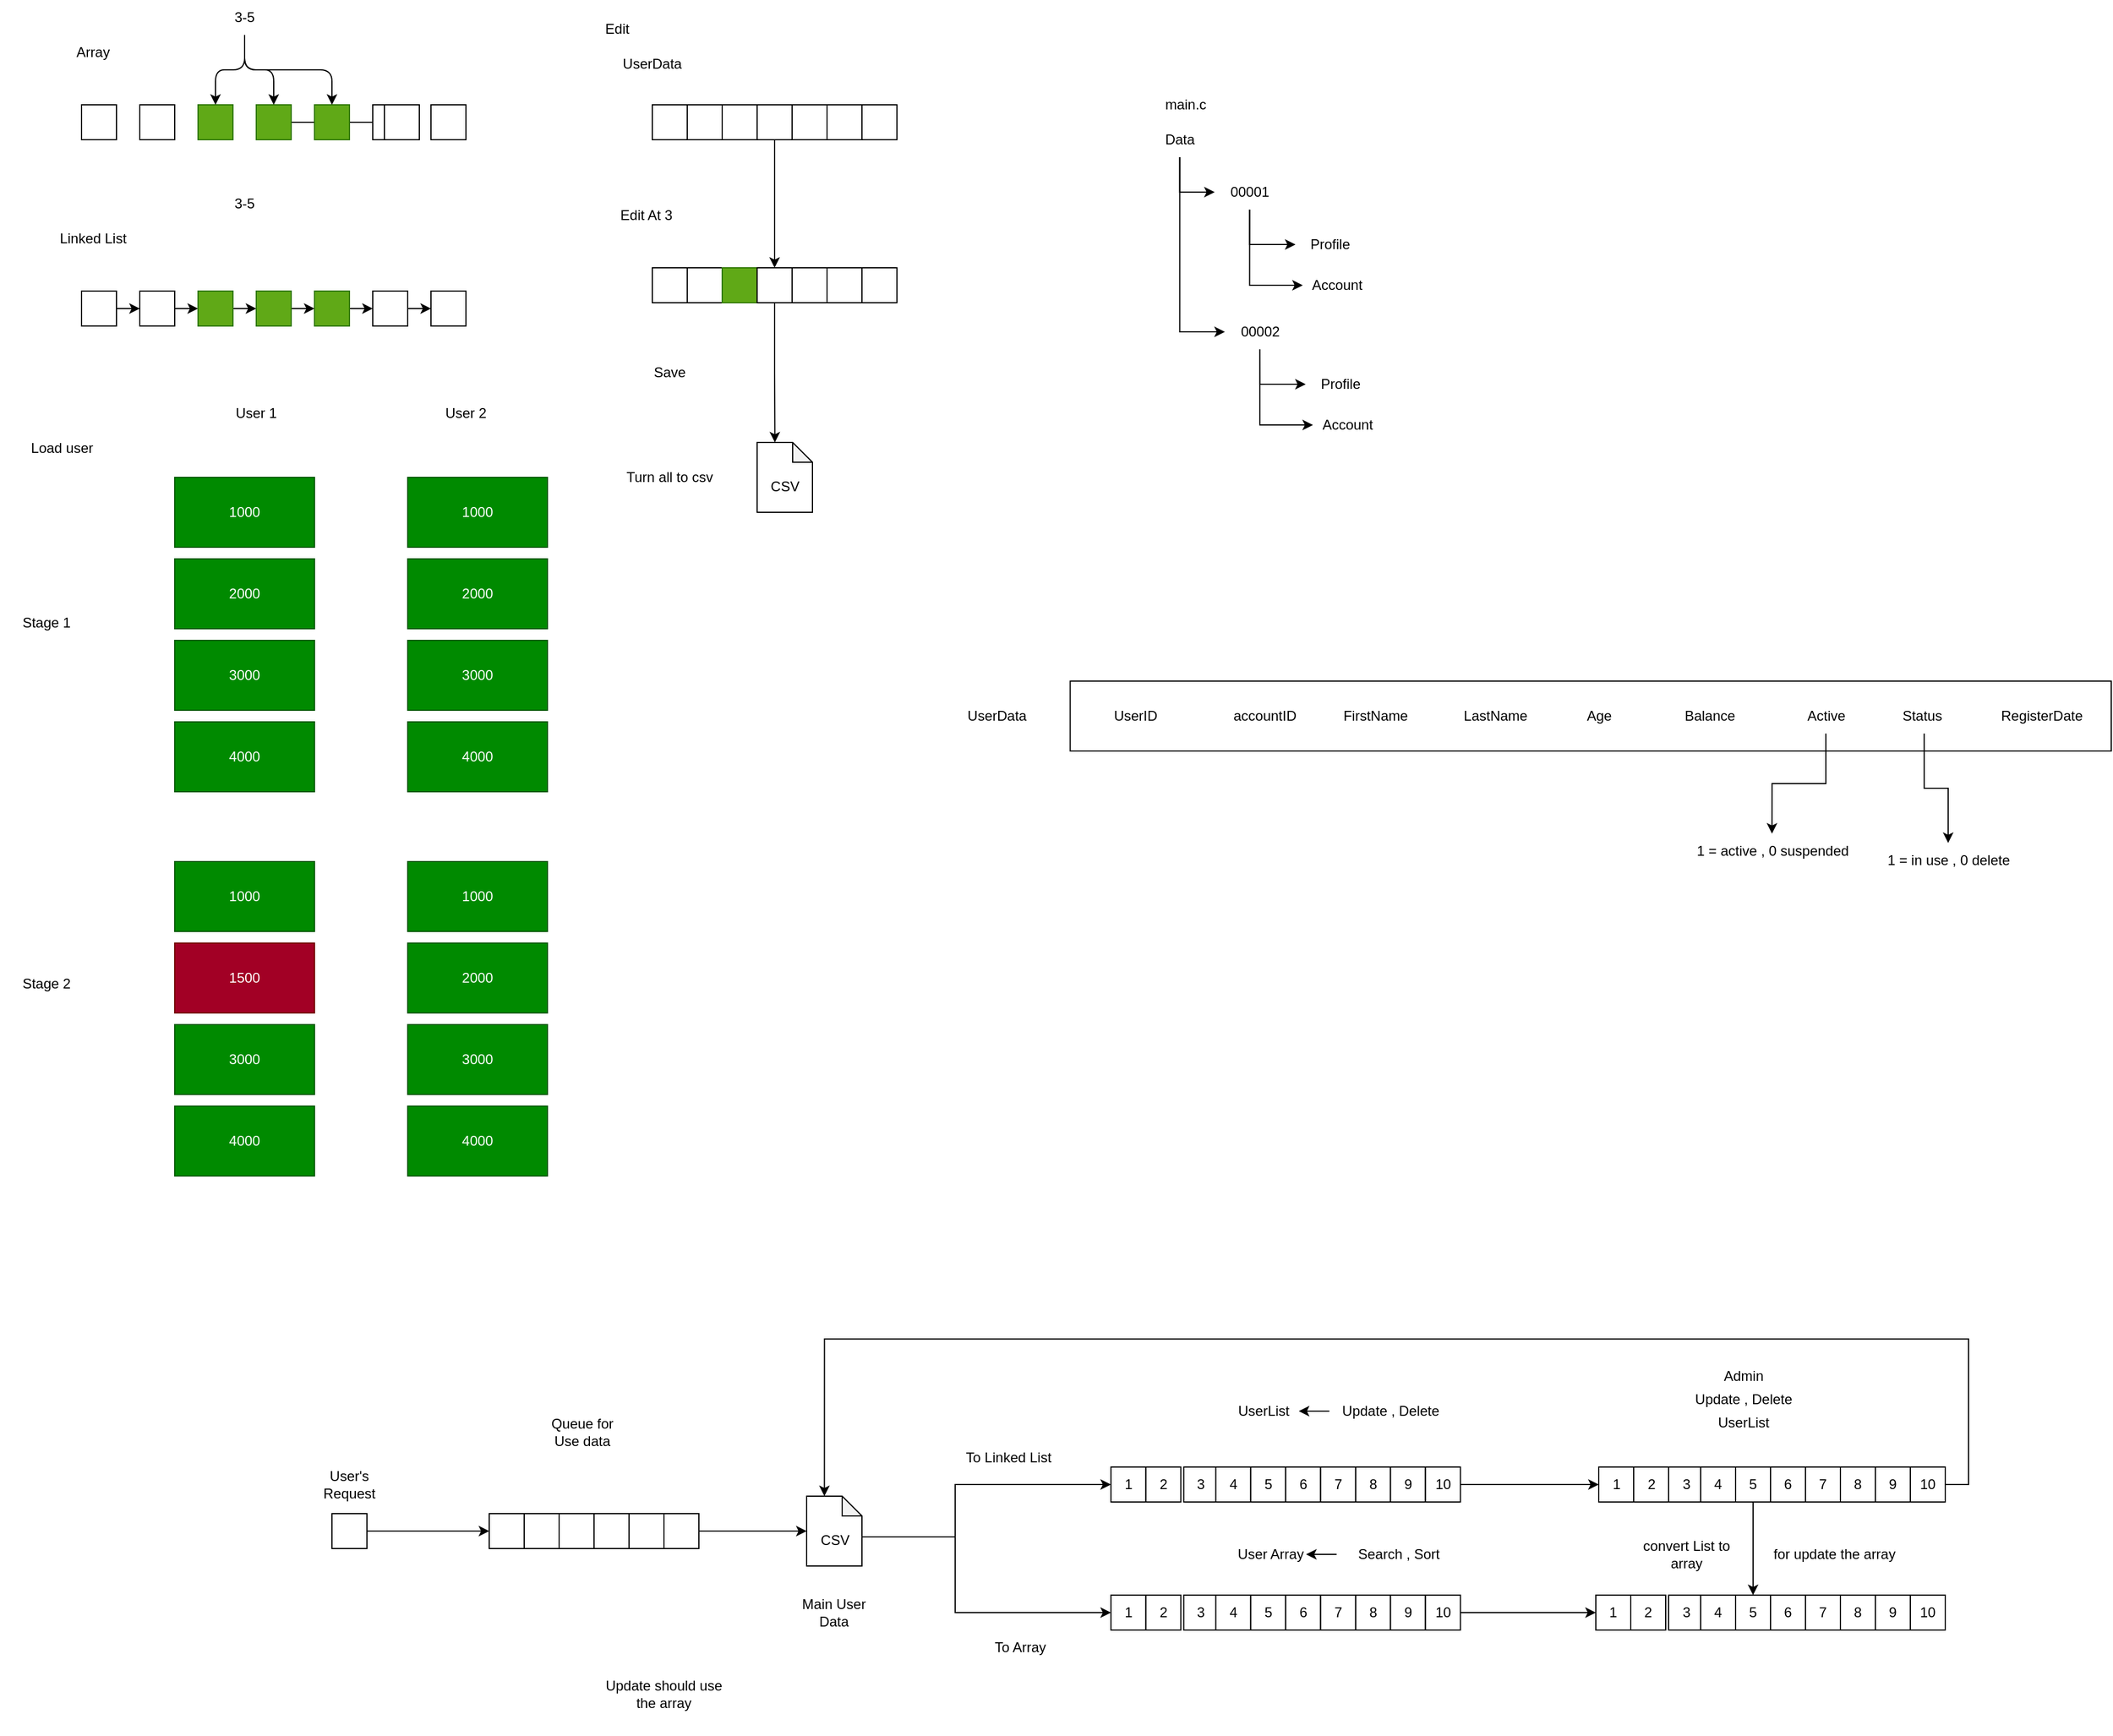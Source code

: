 <mxfile version="20.7.4" type="device"><diagram id="EUg1p4t70o_n1Fe6zQVJ" name="Page-1"><mxGraphModel dx="1235" dy="780" grid="0" gridSize="10" guides="1" tooltips="1" connect="1" arrows="1" fold="1" page="1" pageScale="1" pageWidth="850" pageHeight="1100" math="0" shadow="0"><root><mxCell id="0"/><mxCell id="1" parent="0"/><mxCell id="EcDY3XYmUkC9mgCt3YLA-112" value="" style="rounded=0;whiteSpace=wrap;html=1;" vertex="1" parent="1"><mxGeometry x="958.75" y="815" width="893.75" height="60" as="geometry"/></mxCell><mxCell id="2" value="Array" style="text;strokeColor=none;align=center;fillColor=none;html=1;verticalAlign=middle;whiteSpace=wrap;rounded=0;" parent="1" vertex="1"><mxGeometry x="90" y="260" width="60" height="30" as="geometry"/></mxCell><mxCell id="14" value="" style="whiteSpace=wrap;html=1;flipH=1;" parent="1" vertex="1"><mxGeometry x="110" y="320" width="30" height="30" as="geometry"/></mxCell><mxCell id="33" value="" style="whiteSpace=wrap;html=1;flipH=1;" parent="1" vertex="1"><mxGeometry x="160" y="320" width="30" height="30" as="geometry"/></mxCell><mxCell id="34" value="" style="whiteSpace=wrap;html=1;flipH=1;fillColor=#60a917;fontColor=#ffffff;strokeColor=#2D7600;" parent="1" vertex="1"><mxGeometry x="210" y="320" width="30" height="30" as="geometry"/></mxCell><mxCell id="61" value="" style="edgeStyle=orthogonalEdgeStyle;html=1;" parent="1" source="35" target="60" edge="1"><mxGeometry relative="1" as="geometry"/></mxCell><mxCell id="35" value="" style="whiteSpace=wrap;html=1;flipH=1;fillColor=#60a917;fontColor=#ffffff;strokeColor=#2D7600;" parent="1" vertex="1"><mxGeometry x="260" y="320" width="30" height="30" as="geometry"/></mxCell><mxCell id="36" value="" style="whiteSpace=wrap;html=1;flipH=1;fillColor=#60a917;fontColor=#ffffff;strokeColor=#2D7600;" parent="1" vertex="1"><mxGeometry x="310" y="320" width="30" height="30" as="geometry"/></mxCell><mxCell id="37" value="" style="whiteSpace=wrap;html=1;flipH=1;" parent="1" vertex="1"><mxGeometry x="360" y="320" width="30" height="30" as="geometry"/></mxCell><mxCell id="38" value="" style="whiteSpace=wrap;html=1;flipH=1;" parent="1" vertex="1"><mxGeometry x="410" y="320" width="30" height="30" as="geometry"/></mxCell><mxCell id="44" style="edgeStyle=orthogonalEdgeStyle;html=1;exitX=0.5;exitY=1;exitDx=0;exitDy=0;entryX=0.5;entryY=0;entryDx=0;entryDy=0;" parent="1" source="41" target="34" edge="1"><mxGeometry relative="1" as="geometry"/></mxCell><mxCell id="45" style="edgeStyle=orthogonalEdgeStyle;html=1;exitX=0.5;exitY=1;exitDx=0;exitDy=0;entryX=0.5;entryY=0;entryDx=0;entryDy=0;" parent="1" source="41" target="36" edge="1"><mxGeometry relative="1" as="geometry"/></mxCell><mxCell id="62" style="edgeStyle=orthogonalEdgeStyle;html=1;exitX=0.5;exitY=1;exitDx=0;exitDy=0;entryX=0.5;entryY=0;entryDx=0;entryDy=0;" parent="1" source="41" target="35" edge="1"><mxGeometry relative="1" as="geometry"/></mxCell><mxCell id="41" value="3-5" style="text;strokeColor=none;align=center;fillColor=none;html=1;verticalAlign=middle;whiteSpace=wrap;rounded=0;" parent="1" vertex="1"><mxGeometry x="220" y="230" width="60" height="30" as="geometry"/></mxCell><mxCell id="46" value="Linked List" style="text;strokeColor=none;align=center;fillColor=none;html=1;verticalAlign=middle;whiteSpace=wrap;rounded=0;" parent="1" vertex="1"><mxGeometry x="90" y="420" width="60" height="30" as="geometry"/></mxCell><mxCell id="57" style="edgeStyle=orthogonalEdgeStyle;html=1;exitX=1;exitY=0.5;exitDx=0;exitDy=0;entryX=0;entryY=0.5;entryDx=0;entryDy=0;" parent="1" source="47" target="48" edge="1"><mxGeometry relative="1" as="geometry"/></mxCell><mxCell id="47" value="" style="whiteSpace=wrap;html=1;flipH=1;" parent="1" vertex="1"><mxGeometry x="110" y="480" width="30" height="30" as="geometry"/></mxCell><mxCell id="58" style="edgeStyle=orthogonalEdgeStyle;html=1;exitX=1;exitY=0.5;exitDx=0;exitDy=0;entryX=0;entryY=0.5;entryDx=0;entryDy=0;" parent="1" source="48" target="49" edge="1"><mxGeometry relative="1" as="geometry"/></mxCell><mxCell id="48" value="" style="whiteSpace=wrap;html=1;flipH=1;" parent="1" vertex="1"><mxGeometry x="160" y="480" width="30" height="30" as="geometry"/></mxCell><mxCell id="59" style="edgeStyle=orthogonalEdgeStyle;html=1;exitX=1;exitY=0.5;exitDx=0;exitDy=0;entryX=0;entryY=0.5;entryDx=0;entryDy=0;" parent="1" source="49" target="50" edge="1"><mxGeometry relative="1" as="geometry"/></mxCell><mxCell id="49" value="" style="whiteSpace=wrap;html=1;flipH=1;fillColor=#60a917;fontColor=#ffffff;strokeColor=#2D7600;" parent="1" vertex="1"><mxGeometry x="210" y="480" width="30" height="30" as="geometry"/></mxCell><mxCell id="63" style="edgeStyle=orthogonalEdgeStyle;html=1;exitX=1;exitY=0.5;exitDx=0;exitDy=0;entryX=0;entryY=0.5;entryDx=0;entryDy=0;" parent="1" source="50" target="51" edge="1"><mxGeometry relative="1" as="geometry"/></mxCell><mxCell id="50" value="" style="whiteSpace=wrap;html=1;flipH=1;fillColor=#60a917;fontColor=#ffffff;strokeColor=#2D7600;" parent="1" vertex="1"><mxGeometry x="260" y="480" width="30" height="30" as="geometry"/></mxCell><mxCell id="64" style="edgeStyle=orthogonalEdgeStyle;html=1;exitX=1;exitY=0.5;exitDx=0;exitDy=0;entryX=0;entryY=0.5;entryDx=0;entryDy=0;" parent="1" source="51" target="52" edge="1"><mxGeometry relative="1" as="geometry"/></mxCell><mxCell id="51" value="" style="whiteSpace=wrap;html=1;flipH=1;fillColor=#60a917;fontColor=#ffffff;strokeColor=#2D7600;" parent="1" vertex="1"><mxGeometry x="310" y="480" width="30" height="30" as="geometry"/></mxCell><mxCell id="65" style="edgeStyle=orthogonalEdgeStyle;html=1;exitX=1;exitY=0.5;exitDx=0;exitDy=0;" parent="1" source="52" target="53" edge="1"><mxGeometry relative="1" as="geometry"/></mxCell><mxCell id="52" value="" style="whiteSpace=wrap;html=1;flipH=1;" parent="1" vertex="1"><mxGeometry x="360" y="480" width="30" height="30" as="geometry"/></mxCell><mxCell id="53" value="" style="whiteSpace=wrap;html=1;flipH=1;" parent="1" vertex="1"><mxGeometry x="410" y="480" width="30" height="30" as="geometry"/></mxCell><mxCell id="56" value="3-5" style="text;strokeColor=none;align=center;fillColor=none;html=1;verticalAlign=middle;whiteSpace=wrap;rounded=0;" parent="1" vertex="1"><mxGeometry x="220" y="390" width="60" height="30" as="geometry"/></mxCell><mxCell id="60" value="" style="whiteSpace=wrap;html=1;flipH=1;" parent="1" vertex="1"><mxGeometry x="370" y="320" width="30" height="30" as="geometry"/></mxCell><mxCell id="67" value="1000" style="whiteSpace=wrap;html=1;fillColor=#008a00;fontColor=#ffffff;strokeColor=#005700;" parent="1" vertex="1"><mxGeometry x="190" y="640" width="120" height="60" as="geometry"/></mxCell><mxCell id="68" value="2000" style="whiteSpace=wrap;html=1;fillColor=#008a00;fontColor=#ffffff;strokeColor=#005700;" parent="1" vertex="1"><mxGeometry x="190" y="710" width="120" height="60" as="geometry"/></mxCell><mxCell id="69" value="4000" style="whiteSpace=wrap;html=1;fillColor=#008a00;fontColor=#ffffff;strokeColor=#005700;" parent="1" vertex="1"><mxGeometry x="190" y="850" width="120" height="60" as="geometry"/></mxCell><mxCell id="70" value="3000" style="whiteSpace=wrap;html=1;fillColor=#008a00;fontColor=#ffffff;strokeColor=#005700;" parent="1" vertex="1"><mxGeometry x="190" y="780" width="120" height="60" as="geometry"/></mxCell><mxCell id="71" value="User 1" style="text;strokeColor=none;align=center;fillColor=none;html=1;verticalAlign=middle;whiteSpace=wrap;rounded=0;" parent="1" vertex="1"><mxGeometry x="230" y="570" width="60" height="30" as="geometry"/></mxCell><mxCell id="72" value="User 2" style="text;strokeColor=none;align=center;fillColor=none;html=1;verticalAlign=middle;whiteSpace=wrap;rounded=0;" parent="1" vertex="1"><mxGeometry x="410" y="570" width="60" height="30" as="geometry"/></mxCell><mxCell id="73" value="1000" style="whiteSpace=wrap;html=1;fillColor=#008a00;fontColor=#ffffff;strokeColor=#005700;" parent="1" vertex="1"><mxGeometry x="390" y="640" width="120" height="60" as="geometry"/></mxCell><mxCell id="74" value="2000" style="whiteSpace=wrap;html=1;fillColor=#008a00;fontColor=#ffffff;strokeColor=#005700;" parent="1" vertex="1"><mxGeometry x="390" y="710" width="120" height="60" as="geometry"/></mxCell><mxCell id="75" value="4000" style="whiteSpace=wrap;html=1;fillColor=#008a00;fontColor=#ffffff;strokeColor=#005700;" parent="1" vertex="1"><mxGeometry x="390" y="850" width="120" height="60" as="geometry"/></mxCell><mxCell id="76" value="3000" style="whiteSpace=wrap;html=1;fillColor=#008a00;fontColor=#ffffff;strokeColor=#005700;" parent="1" vertex="1"><mxGeometry x="390" y="780" width="120" height="60" as="geometry"/></mxCell><mxCell id="77" value="Load user&amp;nbsp;" style="text;strokeColor=none;align=center;fillColor=none;html=1;verticalAlign=middle;whiteSpace=wrap;rounded=0;" parent="1" vertex="1"><mxGeometry x="40" y="600" width="110" height="30" as="geometry"/></mxCell><mxCell id="78" value="Stage 1" style="text;strokeColor=none;align=center;fillColor=none;html=1;verticalAlign=middle;whiteSpace=wrap;rounded=0;" parent="1" vertex="1"><mxGeometry x="50" y="750" width="60" height="30" as="geometry"/></mxCell><mxCell id="83" value="Stage 2" style="text;strokeColor=none;align=center;fillColor=none;html=1;verticalAlign=middle;whiteSpace=wrap;rounded=0;" parent="1" vertex="1"><mxGeometry x="50" y="1060" width="60" height="30" as="geometry"/></mxCell><mxCell id="97" value="1000" style="whiteSpace=wrap;html=1;fillColor=#008a00;fontColor=#ffffff;strokeColor=#005700;" parent="1" vertex="1"><mxGeometry x="190" y="970" width="120" height="60" as="geometry"/></mxCell><mxCell id="98" value="1500" style="whiteSpace=wrap;html=1;fillColor=#a20025;fontColor=#ffffff;strokeColor=#6F0000;" parent="1" vertex="1"><mxGeometry x="190" y="1040" width="120" height="60" as="geometry"/></mxCell><mxCell id="99" value="4000" style="whiteSpace=wrap;html=1;fillColor=#008a00;fontColor=#ffffff;strokeColor=#005700;" parent="1" vertex="1"><mxGeometry x="190" y="1180" width="120" height="60" as="geometry"/></mxCell><mxCell id="100" value="3000" style="whiteSpace=wrap;html=1;fillColor=#008a00;fontColor=#ffffff;strokeColor=#005700;" parent="1" vertex="1"><mxGeometry x="190" y="1110" width="120" height="60" as="geometry"/></mxCell><mxCell id="101" value="1000" style="whiteSpace=wrap;html=1;fillColor=#008a00;fontColor=#ffffff;strokeColor=#005700;" parent="1" vertex="1"><mxGeometry x="390" y="970" width="120" height="60" as="geometry"/></mxCell><mxCell id="102" value="2000" style="whiteSpace=wrap;html=1;fillColor=#008a00;fontColor=#ffffff;strokeColor=#005700;" parent="1" vertex="1"><mxGeometry x="390" y="1040" width="120" height="60" as="geometry"/></mxCell><mxCell id="103" value="4000" style="whiteSpace=wrap;html=1;fillColor=#008a00;fontColor=#ffffff;strokeColor=#005700;" parent="1" vertex="1"><mxGeometry x="390" y="1180" width="120" height="60" as="geometry"/></mxCell><mxCell id="104" value="3000" style="whiteSpace=wrap;html=1;fillColor=#008a00;fontColor=#ffffff;strokeColor=#005700;" parent="1" vertex="1"><mxGeometry x="390" y="1110" width="120" height="60" as="geometry"/></mxCell><mxCell id="A_JmGxbrI_WIzLfmHU-J-104" value="Edit" style="text;strokeColor=none;align=center;fillColor=none;html=1;verticalAlign=middle;whiteSpace=wrap;rounded=0;" parent="1" vertex="1"><mxGeometry x="540" y="240" width="60" height="30" as="geometry"/></mxCell><mxCell id="A_JmGxbrI_WIzLfmHU-J-109" value="UserData" style="text;strokeColor=none;align=center;fillColor=none;html=1;verticalAlign=middle;whiteSpace=wrap;rounded=0;" parent="1" vertex="1"><mxGeometry x="570" y="270" width="60" height="30" as="geometry"/></mxCell><mxCell id="A_JmGxbrI_WIzLfmHU-J-124" value="" style="whiteSpace=wrap;html=1;flipH=1;" parent="1" vertex="1"><mxGeometry x="600" y="320" width="30" height="30" as="geometry"/></mxCell><mxCell id="A_JmGxbrI_WIzLfmHU-J-126" value="" style="whiteSpace=wrap;html=1;flipH=1;" parent="1" vertex="1"><mxGeometry x="630" y="320" width="30" height="30" as="geometry"/></mxCell><mxCell id="A_JmGxbrI_WIzLfmHU-J-128" value="" style="whiteSpace=wrap;html=1;flipH=1;" parent="1" vertex="1"><mxGeometry x="660" y="320" width="30" height="30" as="geometry"/></mxCell><mxCell id="A_JmGxbrI_WIzLfmHU-J-184" style="edgeStyle=orthogonalEdgeStyle;rounded=0;orthogonalLoop=1;jettySize=auto;html=1;exitX=0.5;exitY=1;exitDx=0;exitDy=0;entryX=0.5;entryY=0;entryDx=0;entryDy=0;" parent="1" source="A_JmGxbrI_WIzLfmHU-J-130" target="A_JmGxbrI_WIzLfmHU-J-157" edge="1"><mxGeometry relative="1" as="geometry"/></mxCell><mxCell id="A_JmGxbrI_WIzLfmHU-J-130" value="" style="whiteSpace=wrap;html=1;flipH=1;" parent="1" vertex="1"><mxGeometry x="690" y="320" width="30" height="30" as="geometry"/></mxCell><mxCell id="A_JmGxbrI_WIzLfmHU-J-132" value="" style="whiteSpace=wrap;html=1;flipH=1;" parent="1" vertex="1"><mxGeometry x="720" y="320" width="30" height="30" as="geometry"/></mxCell><mxCell id="A_JmGxbrI_WIzLfmHU-J-134" value="" style="whiteSpace=wrap;html=1;flipH=1;" parent="1" vertex="1"><mxGeometry x="750" y="320" width="30" height="30" as="geometry"/></mxCell><mxCell id="A_JmGxbrI_WIzLfmHU-J-135" value="" style="whiteSpace=wrap;html=1;flipH=1;" parent="1" vertex="1"><mxGeometry x="780" y="320" width="30" height="30" as="geometry"/></mxCell><mxCell id="A_JmGxbrI_WIzLfmHU-J-136" value="Edit At 3" style="text;strokeColor=none;align=center;fillColor=none;html=1;verticalAlign=middle;whiteSpace=wrap;rounded=0;" parent="1" vertex="1"><mxGeometry x="565" y="400" width="60" height="30" as="geometry"/></mxCell><mxCell id="A_JmGxbrI_WIzLfmHU-J-154" value="" style="whiteSpace=wrap;html=1;flipH=1;" parent="1" vertex="1"><mxGeometry x="600" y="460" width="30" height="30" as="geometry"/></mxCell><mxCell id="A_JmGxbrI_WIzLfmHU-J-155" value="" style="whiteSpace=wrap;html=1;flipH=1;" parent="1" vertex="1"><mxGeometry x="630" y="460" width="30" height="30" as="geometry"/></mxCell><mxCell id="A_JmGxbrI_WIzLfmHU-J-156" value="" style="whiteSpace=wrap;html=1;flipH=1;fillColor=#60a917;fontColor=#ffffff;strokeColor=#2D7600;" parent="1" vertex="1"><mxGeometry x="660" y="460" width="30" height="30" as="geometry"/></mxCell><mxCell id="A_JmGxbrI_WIzLfmHU-J-182" style="edgeStyle=orthogonalEdgeStyle;rounded=0;orthogonalLoop=1;jettySize=auto;html=1;exitX=0.5;exitY=1;exitDx=0;exitDy=0;entryX=0;entryY=0;entryDx=15.25;entryDy=0;entryPerimeter=0;" parent="1" source="A_JmGxbrI_WIzLfmHU-J-157" target="A_JmGxbrI_WIzLfmHU-J-171" edge="1"><mxGeometry relative="1" as="geometry"/></mxCell><mxCell id="A_JmGxbrI_WIzLfmHU-J-157" value="" style="whiteSpace=wrap;html=1;flipH=1;" parent="1" vertex="1"><mxGeometry x="690" y="460" width="30" height="30" as="geometry"/></mxCell><mxCell id="A_JmGxbrI_WIzLfmHU-J-158" value="" style="whiteSpace=wrap;html=1;flipH=1;" parent="1" vertex="1"><mxGeometry x="720" y="460" width="30" height="30" as="geometry"/></mxCell><mxCell id="A_JmGxbrI_WIzLfmHU-J-159" value="" style="whiteSpace=wrap;html=1;flipH=1;" parent="1" vertex="1"><mxGeometry x="750" y="460" width="30" height="30" as="geometry"/></mxCell><mxCell id="A_JmGxbrI_WIzLfmHU-J-160" value="" style="whiteSpace=wrap;html=1;flipH=1;" parent="1" vertex="1"><mxGeometry x="780" y="460" width="30" height="30" as="geometry"/></mxCell><mxCell id="A_JmGxbrI_WIzLfmHU-J-171" value="&lt;br&gt;CSV" style="shape=note;whiteSpace=wrap;html=1;backgroundOutline=1;darkOpacity=0.05;size=17;" parent="1" vertex="1"><mxGeometry x="690" y="610" width="47.5" height="60" as="geometry"/></mxCell><mxCell id="A_JmGxbrI_WIzLfmHU-J-180" value="Turn all to csv" style="text;strokeColor=none;align=center;fillColor=none;html=1;verticalAlign=middle;whiteSpace=wrap;rounded=0;" parent="1" vertex="1"><mxGeometry x="555" y="625" width="120" height="30" as="geometry"/></mxCell><mxCell id="A_JmGxbrI_WIzLfmHU-J-181" value="Save" style="text;strokeColor=none;align=center;fillColor=none;html=1;verticalAlign=middle;whiteSpace=wrap;rounded=0;" parent="1" vertex="1"><mxGeometry x="585" y="535" width="60" height="30" as="geometry"/></mxCell><mxCell id="A_JmGxbrI_WIzLfmHU-J-202" value="8" style="whiteSpace=wrap;html=1;flipH=1;" parent="1" vertex="1"><mxGeometry x="1203.75" y="1490" width="30" height="30" as="geometry"/></mxCell><mxCell id="A_JmGxbrI_WIzLfmHU-J-203" value="9" style="whiteSpace=wrap;html=1;flipH=1;" parent="1" vertex="1"><mxGeometry x="1233.75" y="1490" width="30" height="30" as="geometry"/></mxCell><mxCell id="A_JmGxbrI_WIzLfmHU-J-291" style="edgeStyle=orthogonalEdgeStyle;rounded=0;orthogonalLoop=1;jettySize=auto;html=1;exitX=1;exitY=0.5;exitDx=0;exitDy=0;entryX=0;entryY=0.5;entryDx=0;entryDy=0;" parent="1" source="A_JmGxbrI_WIzLfmHU-J-204" target="A_JmGxbrI_WIzLfmHU-J-284" edge="1"><mxGeometry relative="1" as="geometry"/></mxCell><mxCell id="A_JmGxbrI_WIzLfmHU-J-204" value="10" style="whiteSpace=wrap;html=1;flipH=1;" parent="1" vertex="1"><mxGeometry x="1263.75" y="1490" width="30" height="30" as="geometry"/></mxCell><mxCell id="A_JmGxbrI_WIzLfmHU-J-226" value="1" style="whiteSpace=wrap;html=1;flipH=1;" parent="1" vertex="1"><mxGeometry x="993.75" y="1490" width="30" height="30" as="geometry"/></mxCell><mxCell id="A_JmGxbrI_WIzLfmHU-J-227" value="2" style="whiteSpace=wrap;html=1;flipH=1;" parent="1" vertex="1"><mxGeometry x="1023.75" y="1490" width="30" height="30" as="geometry"/></mxCell><mxCell id="A_JmGxbrI_WIzLfmHU-J-228" value="3" style="whiteSpace=wrap;html=1;flipH=1;" parent="1" vertex="1"><mxGeometry x="1056.25" y="1490" width="30" height="30" as="geometry"/></mxCell><mxCell id="A_JmGxbrI_WIzLfmHU-J-229" value="4" style="whiteSpace=wrap;html=1;flipH=1;" parent="1" vertex="1"><mxGeometry x="1083.75" y="1490" width="30" height="30" as="geometry"/></mxCell><mxCell id="A_JmGxbrI_WIzLfmHU-J-230" value="5" style="whiteSpace=wrap;html=1;flipH=1;" parent="1" vertex="1"><mxGeometry x="1113.75" y="1490" width="30" height="30" as="geometry"/></mxCell><mxCell id="A_JmGxbrI_WIzLfmHU-J-231" value="6" style="whiteSpace=wrap;html=1;flipH=1;" parent="1" vertex="1"><mxGeometry x="1143.75" y="1490" width="30" height="30" as="geometry"/></mxCell><mxCell id="A_JmGxbrI_WIzLfmHU-J-232" value="7" style="whiteSpace=wrap;html=1;flipH=1;" parent="1" vertex="1"><mxGeometry x="1173.75" y="1490" width="30" height="30" as="geometry"/></mxCell><mxCell id="A_JmGxbrI_WIzLfmHU-J-233" value="Main User Data" style="text;strokeColor=none;align=center;fillColor=none;html=1;verticalAlign=middle;whiteSpace=wrap;rounded=0;" parent="1" vertex="1"><mxGeometry x="726.25" y="1600" width="60" height="30" as="geometry"/></mxCell><mxCell id="A_JmGxbrI_WIzLfmHU-J-264" style="edgeStyle=orthogonalEdgeStyle;rounded=0;orthogonalLoop=1;jettySize=auto;html=1;exitX=0;exitY=0;exitDx=47.5;exitDy=38.5;exitPerimeter=0;entryX=0;entryY=0.5;entryDx=0;entryDy=0;" parent="1" source="A_JmGxbrI_WIzLfmHU-J-249" target="A_JmGxbrI_WIzLfmHU-J-226" edge="1"><mxGeometry relative="1" as="geometry"><Array as="points"><mxPoint x="780" y="1550"/><mxPoint x="860" y="1550"/><mxPoint x="860" y="1505"/></Array></mxGeometry></mxCell><mxCell id="A_JmGxbrI_WIzLfmHU-J-265" style="edgeStyle=orthogonalEdgeStyle;rounded=0;orthogonalLoop=1;jettySize=auto;html=1;exitX=0;exitY=0;exitDx=47.5;exitDy=38.5;exitPerimeter=0;entryX=0;entryY=0.5;entryDx=0;entryDy=0;" parent="1" source="A_JmGxbrI_WIzLfmHU-J-249" target="A_JmGxbrI_WIzLfmHU-J-255" edge="1"><mxGeometry relative="1" as="geometry"><Array as="points"><mxPoint x="780" y="1550"/><mxPoint x="860" y="1550"/><mxPoint x="860" y="1615"/></Array></mxGeometry></mxCell><mxCell id="A_JmGxbrI_WIzLfmHU-J-249" value="&lt;br&gt;CSV" style="shape=note;whiteSpace=wrap;html=1;backgroundOutline=1;darkOpacity=0.05;size=17;" parent="1" vertex="1"><mxGeometry x="732.5" y="1515" width="47.5" height="60" as="geometry"/></mxCell><mxCell id="A_JmGxbrI_WIzLfmHU-J-251" value="To Linked List" style="text;strokeColor=none;align=center;fillColor=none;html=1;verticalAlign=middle;whiteSpace=wrap;rounded=0;" parent="1" vertex="1"><mxGeometry x="866.25" y="1467" width="80" height="30" as="geometry"/></mxCell><mxCell id="A_JmGxbrI_WIzLfmHU-J-252" value="8" style="whiteSpace=wrap;html=1;flipH=1;" parent="1" vertex="1"><mxGeometry x="1203.75" y="1600" width="30" height="30" as="geometry"/></mxCell><mxCell id="A_JmGxbrI_WIzLfmHU-J-253" value="9" style="whiteSpace=wrap;html=1;flipH=1;" parent="1" vertex="1"><mxGeometry x="1233.75" y="1600" width="30" height="30" as="geometry"/></mxCell><mxCell id="A_JmGxbrI_WIzLfmHU-J-315" style="edgeStyle=orthogonalEdgeStyle;rounded=0;orthogonalLoop=1;jettySize=auto;html=1;exitX=1;exitY=0.5;exitDx=0;exitDy=0;entryX=0;entryY=0.5;entryDx=0;entryDy=0;" parent="1" source="A_JmGxbrI_WIzLfmHU-J-254" target="A_JmGxbrI_WIzLfmHU-J-308" edge="1"><mxGeometry relative="1" as="geometry"/></mxCell><mxCell id="A_JmGxbrI_WIzLfmHU-J-254" value="10" style="whiteSpace=wrap;html=1;flipH=1;" parent="1" vertex="1"><mxGeometry x="1263.75" y="1600" width="30" height="30" as="geometry"/></mxCell><mxCell id="A_JmGxbrI_WIzLfmHU-J-255" value="1" style="whiteSpace=wrap;html=1;flipH=1;" parent="1" vertex="1"><mxGeometry x="993.75" y="1600" width="30" height="30" as="geometry"/></mxCell><mxCell id="A_JmGxbrI_WIzLfmHU-J-256" value="2" style="whiteSpace=wrap;html=1;flipH=1;" parent="1" vertex="1"><mxGeometry x="1023.75" y="1600" width="30" height="30" as="geometry"/></mxCell><mxCell id="A_JmGxbrI_WIzLfmHU-J-257" value="3" style="whiteSpace=wrap;html=1;flipH=1;" parent="1" vertex="1"><mxGeometry x="1056.25" y="1600" width="30" height="30" as="geometry"/></mxCell><mxCell id="A_JmGxbrI_WIzLfmHU-J-258" value="4" style="whiteSpace=wrap;html=1;flipH=1;" parent="1" vertex="1"><mxGeometry x="1083.75" y="1600" width="30" height="30" as="geometry"/></mxCell><mxCell id="A_JmGxbrI_WIzLfmHU-J-259" value="5" style="whiteSpace=wrap;html=1;flipH=1;" parent="1" vertex="1"><mxGeometry x="1113.75" y="1600" width="30" height="30" as="geometry"/></mxCell><mxCell id="A_JmGxbrI_WIzLfmHU-J-260" value="6" style="whiteSpace=wrap;html=1;flipH=1;" parent="1" vertex="1"><mxGeometry x="1143.75" y="1600" width="30" height="30" as="geometry"/></mxCell><mxCell id="A_JmGxbrI_WIzLfmHU-J-261" value="7" style="whiteSpace=wrap;html=1;flipH=1;" parent="1" vertex="1"><mxGeometry x="1173.75" y="1600" width="30" height="30" as="geometry"/></mxCell><mxCell id="A_JmGxbrI_WIzLfmHU-J-263" value="To Array" style="text;strokeColor=none;align=center;fillColor=none;html=1;verticalAlign=middle;whiteSpace=wrap;rounded=0;" parent="1" vertex="1"><mxGeometry x="876.25" y="1630" width="80" height="30" as="geometry"/></mxCell><mxCell id="A_JmGxbrI_WIzLfmHU-J-266" value="UserList" style="text;strokeColor=none;align=center;fillColor=none;html=1;verticalAlign=middle;whiteSpace=wrap;rounded=0;" parent="1" vertex="1"><mxGeometry x="1095" y="1427" width="60" height="30" as="geometry"/></mxCell><mxCell id="A_JmGxbrI_WIzLfmHU-J-267" value="User Array" style="text;strokeColor=none;align=center;fillColor=none;html=1;verticalAlign=middle;whiteSpace=wrap;rounded=0;" parent="1" vertex="1"><mxGeometry x="1101.25" y="1550" width="60" height="30" as="geometry"/></mxCell><mxCell id="A_JmGxbrI_WIzLfmHU-J-270" style="edgeStyle=orthogonalEdgeStyle;rounded=0;orthogonalLoop=1;jettySize=auto;html=1;exitX=0;exitY=0.5;exitDx=0;exitDy=0;entryX=1;entryY=0.5;entryDx=0;entryDy=0;" parent="1" source="A_JmGxbrI_WIzLfmHU-J-268" target="A_JmGxbrI_WIzLfmHU-J-266" edge="1"><mxGeometry relative="1" as="geometry"/></mxCell><mxCell id="A_JmGxbrI_WIzLfmHU-J-268" value="Update , Delete" style="text;strokeColor=none;align=center;fillColor=none;html=1;verticalAlign=middle;whiteSpace=wrap;rounded=0;" parent="1" vertex="1"><mxGeometry x="1181.25" y="1427" width="106.25" height="30" as="geometry"/></mxCell><mxCell id="A_JmGxbrI_WIzLfmHU-J-273" style="edgeStyle=orthogonalEdgeStyle;rounded=0;orthogonalLoop=1;jettySize=auto;html=1;exitX=0;exitY=0.5;exitDx=0;exitDy=0;entryX=1;entryY=0.5;entryDx=0;entryDy=0;" parent="1" source="A_JmGxbrI_WIzLfmHU-J-272" target="A_JmGxbrI_WIzLfmHU-J-267" edge="1"><mxGeometry relative="1" as="geometry"/></mxCell><mxCell id="A_JmGxbrI_WIzLfmHU-J-272" value="Search , Sort" style="text;strokeColor=none;align=center;fillColor=none;html=1;verticalAlign=middle;whiteSpace=wrap;rounded=0;" parent="1" vertex="1"><mxGeometry x="1187.5" y="1550" width="106.25" height="30" as="geometry"/></mxCell><mxCell id="A_JmGxbrI_WIzLfmHU-J-277" value="Admin" style="text;strokeColor=none;align=center;fillColor=none;html=1;verticalAlign=middle;whiteSpace=wrap;rounded=0;" parent="1" vertex="1"><mxGeometry x="1506.87" y="1397" width="60" height="30" as="geometry"/></mxCell><mxCell id="A_JmGxbrI_WIzLfmHU-J-279" value="Update , Delete" style="text;strokeColor=none;align=center;fillColor=none;html=1;verticalAlign=middle;whiteSpace=wrap;rounded=0;" parent="1" vertex="1"><mxGeometry x="1483.75" y="1417" width="106.25" height="30" as="geometry"/></mxCell><mxCell id="A_JmGxbrI_WIzLfmHU-J-280" value="UserList" style="text;strokeColor=none;align=center;fillColor=none;html=1;verticalAlign=middle;whiteSpace=wrap;rounded=0;" parent="1" vertex="1"><mxGeometry x="1506.88" y="1437" width="60" height="30" as="geometry"/></mxCell><mxCell id="A_JmGxbrI_WIzLfmHU-J-281" value="8" style="whiteSpace=wrap;html=1;flipH=1;" parent="1" vertex="1"><mxGeometry x="1620" y="1490" width="30" height="30" as="geometry"/></mxCell><mxCell id="A_JmGxbrI_WIzLfmHU-J-282" value="9" style="whiteSpace=wrap;html=1;flipH=1;" parent="1" vertex="1"><mxGeometry x="1650" y="1490" width="30" height="30" as="geometry"/></mxCell><mxCell id="A_JmGxbrI_WIzLfmHU-J-304" style="edgeStyle=orthogonalEdgeStyle;rounded=0;orthogonalLoop=1;jettySize=auto;html=1;exitX=1;exitY=0.5;exitDx=0;exitDy=0;entryX=0;entryY=0;entryDx=15.25;entryDy=0;entryPerimeter=0;" parent="1" source="A_JmGxbrI_WIzLfmHU-J-283" target="A_JmGxbrI_WIzLfmHU-J-249" edge="1"><mxGeometry relative="1" as="geometry"><Array as="points"><mxPoint x="1730" y="1505"/><mxPoint x="1730" y="1380"/><mxPoint x="748" y="1380"/></Array></mxGeometry></mxCell><mxCell id="A_JmGxbrI_WIzLfmHU-J-283" value="10" style="whiteSpace=wrap;html=1;flipH=1;" parent="1" vertex="1"><mxGeometry x="1680" y="1490" width="30" height="30" as="geometry"/></mxCell><mxCell id="A_JmGxbrI_WIzLfmHU-J-284" value="1" style="whiteSpace=wrap;html=1;flipH=1;" parent="1" vertex="1"><mxGeometry x="1412.5" y="1490" width="30" height="30" as="geometry"/></mxCell><mxCell id="A_JmGxbrI_WIzLfmHU-J-285" value="2" style="whiteSpace=wrap;html=1;flipH=1;" parent="1" vertex="1"><mxGeometry x="1442.5" y="1490" width="30" height="30" as="geometry"/></mxCell><mxCell id="A_JmGxbrI_WIzLfmHU-J-286" value="3" style="whiteSpace=wrap;html=1;flipH=1;" parent="1" vertex="1"><mxGeometry x="1472.5" y="1490" width="30" height="30" as="geometry"/></mxCell><mxCell id="A_JmGxbrI_WIzLfmHU-J-287" value="4" style="whiteSpace=wrap;html=1;flipH=1;" parent="1" vertex="1"><mxGeometry x="1500" y="1490" width="30" height="30" as="geometry"/></mxCell><mxCell id="A_JmGxbrI_WIzLfmHU-J-316" style="edgeStyle=orthogonalEdgeStyle;rounded=0;orthogonalLoop=1;jettySize=auto;html=1;exitX=0.5;exitY=1;exitDx=0;exitDy=0;entryX=0.5;entryY=0;entryDx=0;entryDy=0;" parent="1" source="A_JmGxbrI_WIzLfmHU-J-288" target="A_JmGxbrI_WIzLfmHU-J-312" edge="1"><mxGeometry relative="1" as="geometry"/></mxCell><mxCell id="A_JmGxbrI_WIzLfmHU-J-288" value="5" style="whiteSpace=wrap;html=1;flipH=1;" parent="1" vertex="1"><mxGeometry x="1530" y="1490" width="30" height="30" as="geometry"/></mxCell><mxCell id="A_JmGxbrI_WIzLfmHU-J-289" value="6" style="whiteSpace=wrap;html=1;flipH=1;" parent="1" vertex="1"><mxGeometry x="1560" y="1490" width="30" height="30" as="geometry"/></mxCell><mxCell id="A_JmGxbrI_WIzLfmHU-J-290" value="7" style="whiteSpace=wrap;html=1;flipH=1;" parent="1" vertex="1"><mxGeometry x="1590" y="1490" width="30" height="30" as="geometry"/></mxCell><mxCell id="A_JmGxbrI_WIzLfmHU-J-305" value="8" style="whiteSpace=wrap;html=1;flipH=1;" parent="1" vertex="1"><mxGeometry x="1620" y="1600" width="30" height="30" as="geometry"/></mxCell><mxCell id="A_JmGxbrI_WIzLfmHU-J-306" value="9" style="whiteSpace=wrap;html=1;flipH=1;" parent="1" vertex="1"><mxGeometry x="1650" y="1600" width="30" height="30" as="geometry"/></mxCell><mxCell id="A_JmGxbrI_WIzLfmHU-J-307" value="10" style="whiteSpace=wrap;html=1;flipH=1;" parent="1" vertex="1"><mxGeometry x="1680" y="1600" width="30" height="30" as="geometry"/></mxCell><mxCell id="A_JmGxbrI_WIzLfmHU-J-308" value="1" style="whiteSpace=wrap;html=1;flipH=1;" parent="1" vertex="1"><mxGeometry x="1410" y="1600" width="30" height="30" as="geometry"/></mxCell><mxCell id="A_JmGxbrI_WIzLfmHU-J-309" value="2" style="whiteSpace=wrap;html=1;flipH=1;" parent="1" vertex="1"><mxGeometry x="1440" y="1600" width="30" height="30" as="geometry"/></mxCell><mxCell id="A_JmGxbrI_WIzLfmHU-J-310" value="3" style="whiteSpace=wrap;html=1;flipH=1;" parent="1" vertex="1"><mxGeometry x="1472.5" y="1600" width="30" height="30" as="geometry"/></mxCell><mxCell id="A_JmGxbrI_WIzLfmHU-J-311" value="4" style="whiteSpace=wrap;html=1;flipH=1;" parent="1" vertex="1"><mxGeometry x="1500" y="1600" width="30" height="30" as="geometry"/></mxCell><mxCell id="A_JmGxbrI_WIzLfmHU-J-312" value="5" style="whiteSpace=wrap;html=1;flipH=1;" parent="1" vertex="1"><mxGeometry x="1530" y="1600" width="30" height="30" as="geometry"/></mxCell><mxCell id="A_JmGxbrI_WIzLfmHU-J-313" value="6" style="whiteSpace=wrap;html=1;flipH=1;" parent="1" vertex="1"><mxGeometry x="1560" y="1600" width="30" height="30" as="geometry"/></mxCell><mxCell id="A_JmGxbrI_WIzLfmHU-J-314" value="7" style="whiteSpace=wrap;html=1;flipH=1;" parent="1" vertex="1"><mxGeometry x="1590" y="1600" width="30" height="30" as="geometry"/></mxCell><mxCell id="A_JmGxbrI_WIzLfmHU-J-317" value="&amp;nbsp;" style="text;strokeColor=none;align=center;fillColor=none;html=1;verticalAlign=middle;whiteSpace=wrap;rounded=0;" parent="1" vertex="1"><mxGeometry x="1480" y="1560" width="60" height="30" as="geometry"/></mxCell><mxCell id="A_JmGxbrI_WIzLfmHU-J-319" value="convert List to array" style="text;strokeColor=none;align=center;fillColor=none;html=1;verticalAlign=middle;whiteSpace=wrap;rounded=0;" parent="1" vertex="1"><mxGeometry x="1442.5" y="1550" width="90" height="30" as="geometry"/></mxCell><mxCell id="A_JmGxbrI_WIzLfmHU-J-323" value="for update the array" style="text;strokeColor=none;align=center;fillColor=none;html=1;verticalAlign=middle;whiteSpace=wrap;rounded=0;" parent="1" vertex="1"><mxGeometry x="1550" y="1550" width="130" height="30" as="geometry"/></mxCell><mxCell id="A_JmGxbrI_WIzLfmHU-J-325" style="edgeStyle=orthogonalEdgeStyle;rounded=0;orthogonalLoop=1;jettySize=auto;html=1;exitX=1;exitY=0.5;exitDx=0;exitDy=0;entryX=0;entryY=0.5;entryDx=0;entryDy=0;" parent="1" source="A_JmGxbrI_WIzLfmHU-J-326" target="A_JmGxbrI_WIzLfmHU-J-327" edge="1"><mxGeometry relative="1" as="geometry"/></mxCell><mxCell id="A_JmGxbrI_WIzLfmHU-J-326" value="" style="whiteSpace=wrap;html=1;flipH=1;" parent="1" vertex="1"><mxGeometry x="325" y="1530" width="30" height="30" as="geometry"/></mxCell><mxCell id="A_JmGxbrI_WIzLfmHU-J-327" value="" style="whiteSpace=wrap;html=1;flipH=1;" parent="1" vertex="1"><mxGeometry x="460" y="1530" width="30" height="30" as="geometry"/></mxCell><mxCell id="A_JmGxbrI_WIzLfmHU-J-328" value="" style="whiteSpace=wrap;html=1;flipH=1;" parent="1" vertex="1"><mxGeometry x="490" y="1530" width="30" height="30" as="geometry"/></mxCell><mxCell id="A_JmGxbrI_WIzLfmHU-J-329" value="" style="whiteSpace=wrap;html=1;flipH=1;" parent="1" vertex="1"><mxGeometry x="520" y="1530" width="30" height="30" as="geometry"/></mxCell><mxCell id="A_JmGxbrI_WIzLfmHU-J-330" value="" style="whiteSpace=wrap;html=1;flipH=1;" parent="1" vertex="1"><mxGeometry x="550" y="1530" width="30" height="30" as="geometry"/></mxCell><mxCell id="A_JmGxbrI_WIzLfmHU-J-331" value="" style="whiteSpace=wrap;html=1;flipH=1;" parent="1" vertex="1"><mxGeometry x="580" y="1530" width="30" height="30" as="geometry"/></mxCell><mxCell id="A_JmGxbrI_WIzLfmHU-J-332" style="edgeStyle=orthogonalEdgeStyle;rounded=0;orthogonalLoop=1;jettySize=auto;html=1;exitX=1;exitY=0.5;exitDx=0;exitDy=0;entryX=0;entryY=0.5;entryDx=0;entryDy=0;entryPerimeter=0;" parent="1" source="A_JmGxbrI_WIzLfmHU-J-333" target="A_JmGxbrI_WIzLfmHU-J-249" edge="1"><mxGeometry relative="1" as="geometry"><mxPoint x="640" y="1547.5" as="targetPoint"/></mxGeometry></mxCell><mxCell id="A_JmGxbrI_WIzLfmHU-J-333" value="" style="whiteSpace=wrap;html=1;flipH=1;" parent="1" vertex="1"><mxGeometry x="610" y="1530" width="30" height="30" as="geometry"/></mxCell><mxCell id="A_JmGxbrI_WIzLfmHU-J-334" value="User's Request" style="text;strokeColor=none;align=center;fillColor=none;html=1;verticalAlign=middle;whiteSpace=wrap;rounded=0;" parent="1" vertex="1"><mxGeometry x="310" y="1490" width="60" height="30" as="geometry"/></mxCell><mxCell id="A_JmGxbrI_WIzLfmHU-J-335" value="Queue for Use data" style="text;strokeColor=none;align=center;fillColor=none;html=1;verticalAlign=middle;whiteSpace=wrap;rounded=0;" parent="1" vertex="1"><mxGeometry x="510" y="1445" width="60" height="30" as="geometry"/></mxCell><mxCell id="A_JmGxbrI_WIzLfmHU-J-336" value="Update should use the array" style="text;strokeColor=none;align=center;fillColor=none;html=1;verticalAlign=middle;whiteSpace=wrap;rounded=0;" parent="1" vertex="1"><mxGeometry x="555" y="1650" width="110" height="70" as="geometry"/></mxCell><mxCell id="EcDY3XYmUkC9mgCt3YLA-105" value="UserID" style="text;strokeColor=none;align=center;fillColor=none;html=1;verticalAlign=middle;whiteSpace=wrap;rounded=0;" vertex="1" parent="1"><mxGeometry x="985" y="830" width="60" height="30" as="geometry"/></mxCell><mxCell id="EcDY3XYmUkC9mgCt3YLA-106" value="FirstName" style="text;strokeColor=none;align=center;fillColor=none;html=1;verticalAlign=middle;whiteSpace=wrap;rounded=0;" vertex="1" parent="1"><mxGeometry x="1191.25" y="830" width="60" height="30" as="geometry"/></mxCell><mxCell id="EcDY3XYmUkC9mgCt3YLA-107" value="LastName" style="text;strokeColor=none;align=center;fillColor=none;html=1;verticalAlign=middle;whiteSpace=wrap;rounded=0;" vertex="1" parent="1"><mxGeometry x="1293.75" y="830" width="60" height="30" as="geometry"/></mxCell><mxCell id="EcDY3XYmUkC9mgCt3YLA-110" value="Age" style="text;strokeColor=none;align=center;fillColor=none;html=1;verticalAlign=middle;whiteSpace=wrap;rounded=0;" vertex="1" parent="1"><mxGeometry x="1382.5" y="830" width="60" height="30" as="geometry"/></mxCell><mxCell id="EcDY3XYmUkC9mgCt3YLA-129" value="accountID" style="text;strokeColor=none;align=center;fillColor=none;html=1;verticalAlign=middle;whiteSpace=wrap;rounded=0;" vertex="1" parent="1"><mxGeometry x="1096.25" y="830" width="60" height="30" as="geometry"/></mxCell><mxCell id="EcDY3XYmUkC9mgCt3YLA-144" value="Balance" style="text;strokeColor=none;align=center;fillColor=none;html=1;verticalAlign=middle;whiteSpace=wrap;rounded=0;" vertex="1" parent="1"><mxGeometry x="1477.5" y="830" width="60" height="30" as="geometry"/></mxCell><mxCell id="EcDY3XYmUkC9mgCt3YLA-190" style="edgeStyle=orthogonalEdgeStyle;rounded=0;orthogonalLoop=1;jettySize=auto;html=1;exitX=0.5;exitY=1;exitDx=0;exitDy=0;entryX=0.5;entryY=0;entryDx=0;entryDy=0;" edge="1" parent="1" source="EcDY3XYmUkC9mgCt3YLA-147" target="EcDY3XYmUkC9mgCt3YLA-188"><mxGeometry relative="1" as="geometry"/></mxCell><mxCell id="EcDY3XYmUkC9mgCt3YLA-147" value="Active" style="text;strokeColor=none;align=center;fillColor=none;html=1;verticalAlign=middle;whiteSpace=wrap;rounded=0;" vertex="1" parent="1"><mxGeometry x="1562.5" y="830" width="90" height="30" as="geometry"/></mxCell><mxCell id="EcDY3XYmUkC9mgCt3YLA-160" style="edgeStyle=orthogonalEdgeStyle;rounded=0;orthogonalLoop=1;jettySize=auto;html=1;exitX=0.5;exitY=1;exitDx=0;exitDy=0;entryX=0;entryY=0.5;entryDx=0;entryDy=0;" edge="1" parent="1" source="EcDY3XYmUkC9mgCt3YLA-155" target="EcDY3XYmUkC9mgCt3YLA-158"><mxGeometry relative="1" as="geometry"/></mxCell><mxCell id="EcDY3XYmUkC9mgCt3YLA-162" style="edgeStyle=orthogonalEdgeStyle;rounded=0;orthogonalLoop=1;jettySize=auto;html=1;exitX=0.5;exitY=1;exitDx=0;exitDy=0;entryX=0;entryY=0.5;entryDx=0;entryDy=0;" edge="1" parent="1" source="EcDY3XYmUkC9mgCt3YLA-155" target="EcDY3XYmUkC9mgCt3YLA-161"><mxGeometry relative="1" as="geometry"/></mxCell><mxCell id="EcDY3XYmUkC9mgCt3YLA-155" value="00001" style="text;strokeColor=none;align=center;fillColor=none;html=1;verticalAlign=middle;whiteSpace=wrap;rounded=0;" vertex="1" parent="1"><mxGeometry x="1082.81" y="380" width="60" height="30" as="geometry"/></mxCell><mxCell id="EcDY3XYmUkC9mgCt3YLA-158" value="Profile" style="text;strokeColor=none;align=center;fillColor=none;html=1;verticalAlign=middle;whiteSpace=wrap;rounded=0;" vertex="1" parent="1"><mxGeometry x="1152.19" y="425" width="60" height="30" as="geometry"/></mxCell><mxCell id="EcDY3XYmUkC9mgCt3YLA-161" value="Account" style="text;strokeColor=none;align=center;fillColor=none;html=1;verticalAlign=middle;whiteSpace=wrap;rounded=0;" vertex="1" parent="1"><mxGeometry x="1158.44" y="460" width="60" height="30" as="geometry"/></mxCell><mxCell id="EcDY3XYmUkC9mgCt3YLA-165" style="edgeStyle=orthogonalEdgeStyle;rounded=0;orthogonalLoop=1;jettySize=auto;html=1;exitX=0.5;exitY=1;exitDx=0;exitDy=0;entryX=0;entryY=0.5;entryDx=0;entryDy=0;" edge="1" parent="1" source="EcDY3XYmUkC9mgCt3YLA-163" target="EcDY3XYmUkC9mgCt3YLA-155"><mxGeometry relative="1" as="geometry"/></mxCell><mxCell id="EcDY3XYmUkC9mgCt3YLA-176" style="edgeStyle=orthogonalEdgeStyle;rounded=0;orthogonalLoop=1;jettySize=auto;html=1;exitX=0.5;exitY=1;exitDx=0;exitDy=0;entryX=0;entryY=0.5;entryDx=0;entryDy=0;" edge="1" parent="1" source="EcDY3XYmUkC9mgCt3YLA-163" target="EcDY3XYmUkC9mgCt3YLA-173"><mxGeometry relative="1" as="geometry"/></mxCell><mxCell id="EcDY3XYmUkC9mgCt3YLA-163" value="Data" style="text;strokeColor=none;align=center;fillColor=none;html=1;verticalAlign=middle;whiteSpace=wrap;rounded=0;" vertex="1" parent="1"><mxGeometry x="1022.81" y="335" width="60" height="30" as="geometry"/></mxCell><mxCell id="EcDY3XYmUkC9mgCt3YLA-166" value="main.c" style="text;strokeColor=none;align=center;fillColor=none;html=1;verticalAlign=middle;whiteSpace=wrap;rounded=0;" vertex="1" parent="1"><mxGeometry x="1027.81" y="305" width="60" height="30" as="geometry"/></mxCell><mxCell id="EcDY3XYmUkC9mgCt3YLA-171" style="edgeStyle=orthogonalEdgeStyle;rounded=0;orthogonalLoop=1;jettySize=auto;html=1;exitX=0.5;exitY=1;exitDx=0;exitDy=0;entryX=0;entryY=0.5;entryDx=0;entryDy=0;" edge="1" parent="1" source="EcDY3XYmUkC9mgCt3YLA-173" target="EcDY3XYmUkC9mgCt3YLA-174"><mxGeometry relative="1" as="geometry"/></mxCell><mxCell id="EcDY3XYmUkC9mgCt3YLA-172" style="edgeStyle=orthogonalEdgeStyle;rounded=0;orthogonalLoop=1;jettySize=auto;html=1;exitX=0.5;exitY=1;exitDx=0;exitDy=0;entryX=0;entryY=0.5;entryDx=0;entryDy=0;" edge="1" parent="1" source="EcDY3XYmUkC9mgCt3YLA-173" target="EcDY3XYmUkC9mgCt3YLA-175"><mxGeometry relative="1" as="geometry"/></mxCell><mxCell id="EcDY3XYmUkC9mgCt3YLA-173" value="00002" style="text;strokeColor=none;align=center;fillColor=none;html=1;verticalAlign=middle;whiteSpace=wrap;rounded=0;" vertex="1" parent="1"><mxGeometry x="1091.56" y="500" width="60" height="30" as="geometry"/></mxCell><mxCell id="EcDY3XYmUkC9mgCt3YLA-174" value="Profile" style="text;strokeColor=none;align=center;fillColor=none;html=1;verticalAlign=middle;whiteSpace=wrap;rounded=0;" vertex="1" parent="1"><mxGeometry x="1160.94" y="545" width="60" height="30" as="geometry"/></mxCell><mxCell id="EcDY3XYmUkC9mgCt3YLA-175" value="Account" style="text;strokeColor=none;align=center;fillColor=none;html=1;verticalAlign=middle;whiteSpace=wrap;rounded=0;" vertex="1" parent="1"><mxGeometry x="1167.19" y="580" width="60" height="30" as="geometry"/></mxCell><mxCell id="EcDY3XYmUkC9mgCt3YLA-178" value="UserData" style="text;strokeColor=none;align=center;fillColor=none;html=1;verticalAlign=middle;whiteSpace=wrap;rounded=0;" vertex="1" parent="1"><mxGeometry x="866.25" y="830" width="60" height="30" as="geometry"/></mxCell><mxCell id="EcDY3XYmUkC9mgCt3YLA-191" style="edgeStyle=orthogonalEdgeStyle;rounded=0;orthogonalLoop=1;jettySize=auto;html=1;exitX=0.5;exitY=1;exitDx=0;exitDy=0;" edge="1" parent="1" source="EcDY3XYmUkC9mgCt3YLA-182" target="EcDY3XYmUkC9mgCt3YLA-184"><mxGeometry relative="1" as="geometry"/></mxCell><mxCell id="EcDY3XYmUkC9mgCt3YLA-182" value="Status&amp;nbsp;" style="text;strokeColor=none;align=center;fillColor=none;html=1;verticalAlign=middle;whiteSpace=wrap;rounded=0;" vertex="1" parent="1"><mxGeometry x="1646.88" y="830" width="90" height="30" as="geometry"/></mxCell><mxCell id="EcDY3XYmUkC9mgCt3YLA-184" value="1 = in use , 0 delete" style="text;strokeColor=none;align=center;fillColor=none;html=1;verticalAlign=middle;whiteSpace=wrap;rounded=0;" vertex="1" parent="1"><mxGeometry x="1652.5" y="954" width="120" height="30" as="geometry"/></mxCell><mxCell id="EcDY3XYmUkC9mgCt3YLA-188" value="1 = active , 0 suspended" style="text;strokeColor=none;align=center;fillColor=none;html=1;verticalAlign=middle;whiteSpace=wrap;rounded=0;" vertex="1" parent="1"><mxGeometry x="1477.5" y="946" width="167.5" height="30" as="geometry"/></mxCell><mxCell id="EcDY3XYmUkC9mgCt3YLA-195" value="RegisterDate" style="text;strokeColor=none;align=center;fillColor=none;html=1;verticalAlign=middle;whiteSpace=wrap;rounded=0;" vertex="1" parent="1"><mxGeometry x="1762.5" y="830" width="60" height="30" as="geometry"/></mxCell></root></mxGraphModel></diagram></mxfile>